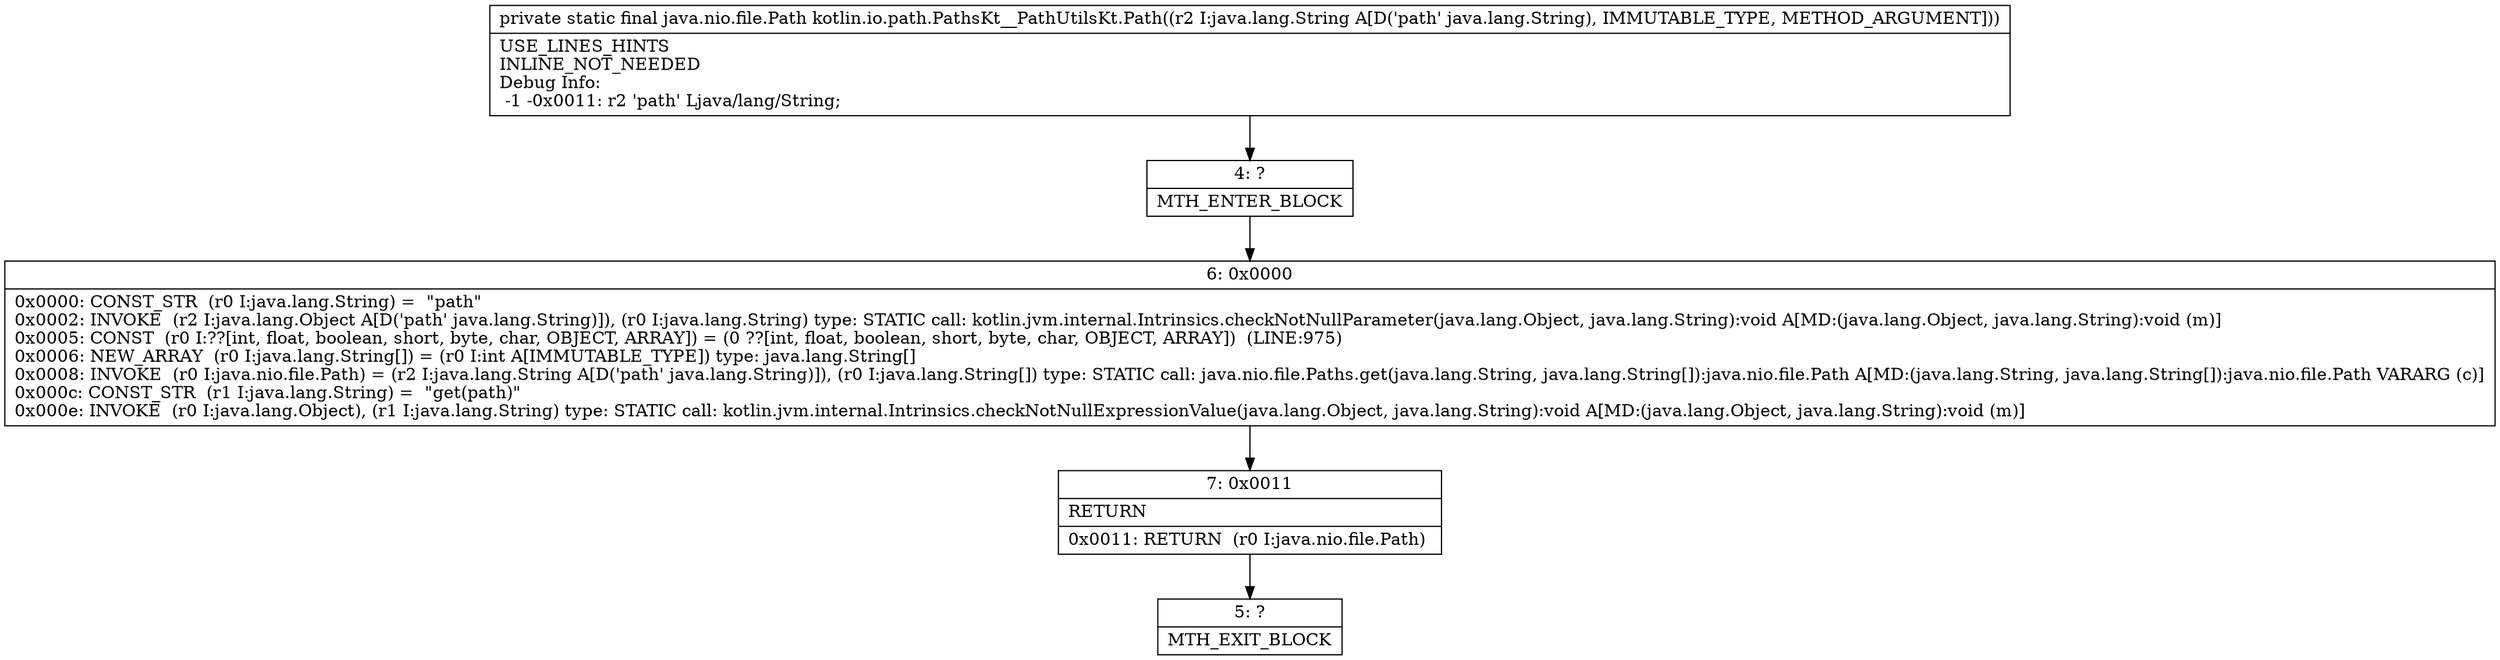 digraph "CFG forkotlin.io.path.PathsKt__PathUtilsKt.Path(Ljava\/lang\/String;)Ljava\/nio\/file\/Path;" {
Node_4 [shape=record,label="{4\:\ ?|MTH_ENTER_BLOCK\l}"];
Node_6 [shape=record,label="{6\:\ 0x0000|0x0000: CONST_STR  (r0 I:java.lang.String) =  \"path\" \l0x0002: INVOKE  (r2 I:java.lang.Object A[D('path' java.lang.String)]), (r0 I:java.lang.String) type: STATIC call: kotlin.jvm.internal.Intrinsics.checkNotNullParameter(java.lang.Object, java.lang.String):void A[MD:(java.lang.Object, java.lang.String):void (m)]\l0x0005: CONST  (r0 I:??[int, float, boolean, short, byte, char, OBJECT, ARRAY]) = (0 ??[int, float, boolean, short, byte, char, OBJECT, ARRAY])  (LINE:975)\l0x0006: NEW_ARRAY  (r0 I:java.lang.String[]) = (r0 I:int A[IMMUTABLE_TYPE]) type: java.lang.String[] \l0x0008: INVOKE  (r0 I:java.nio.file.Path) = (r2 I:java.lang.String A[D('path' java.lang.String)]), (r0 I:java.lang.String[]) type: STATIC call: java.nio.file.Paths.get(java.lang.String, java.lang.String[]):java.nio.file.Path A[MD:(java.lang.String, java.lang.String[]):java.nio.file.Path VARARG (c)]\l0x000c: CONST_STR  (r1 I:java.lang.String) =  \"get(path)\" \l0x000e: INVOKE  (r0 I:java.lang.Object), (r1 I:java.lang.String) type: STATIC call: kotlin.jvm.internal.Intrinsics.checkNotNullExpressionValue(java.lang.Object, java.lang.String):void A[MD:(java.lang.Object, java.lang.String):void (m)]\l}"];
Node_7 [shape=record,label="{7\:\ 0x0011|RETURN\l|0x0011: RETURN  (r0 I:java.nio.file.Path) \l}"];
Node_5 [shape=record,label="{5\:\ ?|MTH_EXIT_BLOCK\l}"];
MethodNode[shape=record,label="{private static final java.nio.file.Path kotlin.io.path.PathsKt__PathUtilsKt.Path((r2 I:java.lang.String A[D('path' java.lang.String), IMMUTABLE_TYPE, METHOD_ARGUMENT]))  | USE_LINES_HINTS\lINLINE_NOT_NEEDED\lDebug Info:\l  \-1 \-0x0011: r2 'path' Ljava\/lang\/String;\l}"];
MethodNode -> Node_4;Node_4 -> Node_6;
Node_6 -> Node_7;
Node_7 -> Node_5;
}

